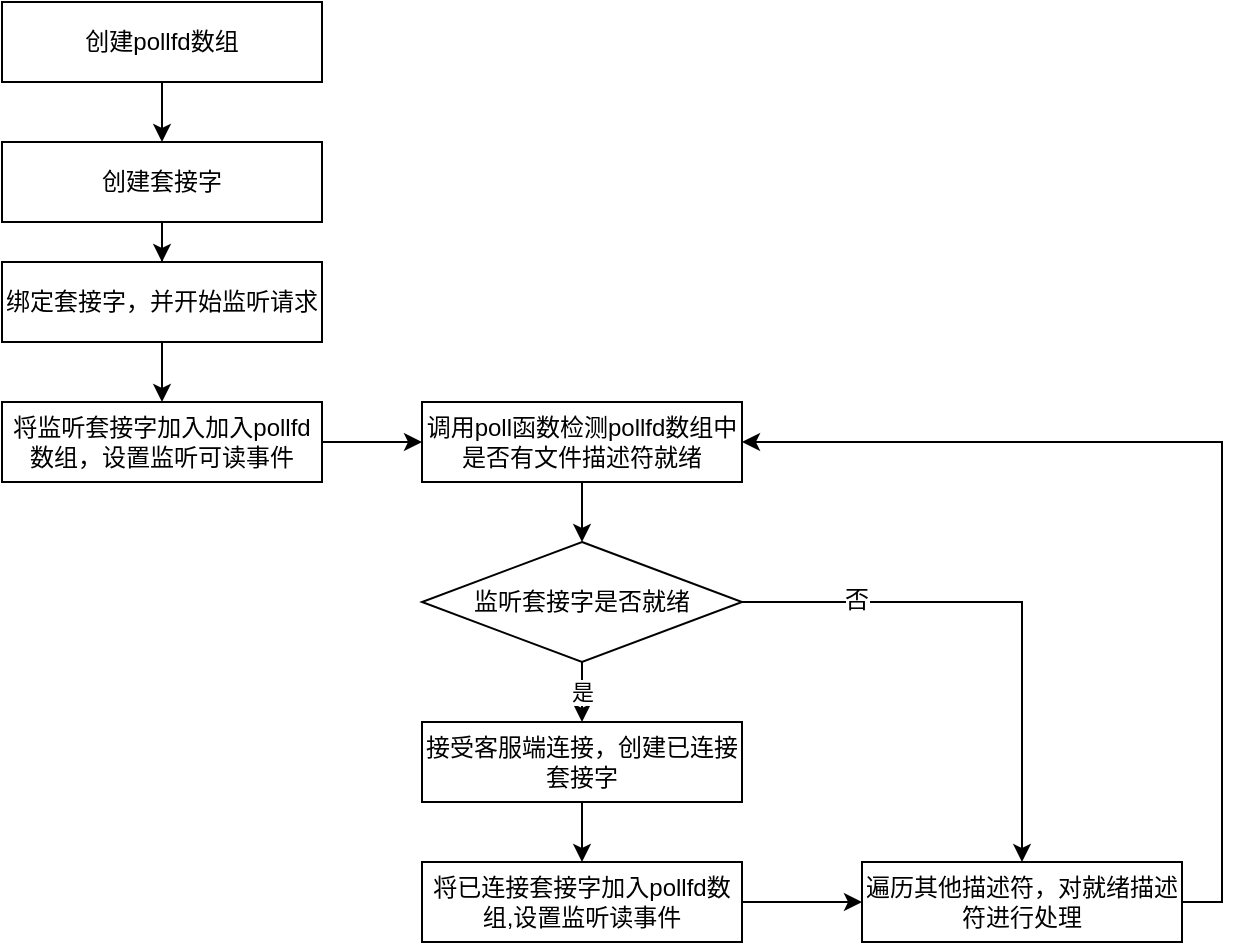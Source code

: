 <mxfile version="12.2.4" pages="1"><diagram id="rQfEshCaKaeE3UY0rzLL" name="Page-1"><mxGraphModel dx="865" dy="550" grid="1" gridSize="10" guides="1" tooltips="1" connect="1" arrows="1" fold="1" page="1" pageScale="1" pageWidth="827" pageHeight="1169" math="0" shadow="0"><root><mxCell id="0"/><mxCell id="1" parent="0"/><mxCell id="12" style="edgeStyle=orthogonalEdgeStyle;rounded=0;orthogonalLoop=1;jettySize=auto;html=1;exitX=0.5;exitY=1;exitDx=0;exitDy=0;" parent="1" source="2" target="4" edge="1"><mxGeometry relative="1" as="geometry"/></mxCell><mxCell id="2" value="创建套接字" style="rounded=0;whiteSpace=wrap;html=1;" parent="1" vertex="1"><mxGeometry x="70" y="110" width="160" height="40" as="geometry"/></mxCell><mxCell id="21" style="edgeStyle=orthogonalEdgeStyle;rounded=0;orthogonalLoop=1;jettySize=auto;html=1;exitX=1;exitY=0.5;exitDx=0;exitDy=0;entryX=1;entryY=0.5;entryDx=0;entryDy=0;" parent="1" source="3" target="8" edge="1"><mxGeometry relative="1" as="geometry"/></mxCell><mxCell id="3" value="遍历其他描述符，对就绪描述符进行处理" style="rounded=0;whiteSpace=wrap;html=1;" parent="1" vertex="1"><mxGeometry x="500" y="470" width="160" height="40" as="geometry"/></mxCell><mxCell id="13" style="edgeStyle=orthogonalEdgeStyle;rounded=0;orthogonalLoop=1;jettySize=auto;html=1;exitX=0.5;exitY=1;exitDx=0;exitDy=0;entryX=0.5;entryY=0;entryDx=0;entryDy=0;" parent="1" source="4" edge="1"><mxGeometry relative="1" as="geometry"><mxPoint x="150" y="180" as="targetPoint"/></mxGeometry></mxCell><mxCell id="25" style="edgeStyle=orthogonalEdgeStyle;rounded=0;orthogonalLoop=1;jettySize=auto;html=1;" parent="1" source="4" target="6" edge="1"><mxGeometry relative="1" as="geometry"/></mxCell><mxCell id="4" value="绑定套接字，并开始监听请求" style="rounded=0;whiteSpace=wrap;html=1;" parent="1" vertex="1"><mxGeometry x="70" y="170" width="160" height="40" as="geometry"/></mxCell><mxCell id="18" style="edgeStyle=orthogonalEdgeStyle;rounded=0;orthogonalLoop=1;jettySize=auto;html=1;exitX=0.5;exitY=1;exitDx=0;exitDy=0;" parent="1" source="5" target="11" edge="1"><mxGeometry relative="1" as="geometry"/></mxCell><mxCell id="5" value="接受客服端连接，创建已连接套接字" style="rounded=0;whiteSpace=wrap;html=1;" parent="1" vertex="1"><mxGeometry x="280" y="400" width="160" height="40" as="geometry"/></mxCell><mxCell id="15" style="edgeStyle=orthogonalEdgeStyle;rounded=0;orthogonalLoop=1;jettySize=auto;html=1;exitX=1;exitY=0.5;exitDx=0;exitDy=0;entryX=0;entryY=0.5;entryDx=0;entryDy=0;" parent="1" source="6" target="8" edge="1"><mxGeometry relative="1" as="geometry"/></mxCell><mxCell id="6" value="将监听套接字加入加入pollfd数组，设置监听可读事件" style="rounded=0;whiteSpace=wrap;html=1;" parent="1" vertex="1"><mxGeometry x="70" y="240" width="160" height="40" as="geometry"/></mxCell><mxCell id="16" style="edgeStyle=orthogonalEdgeStyle;rounded=0;orthogonalLoop=1;jettySize=auto;html=1;exitX=0.5;exitY=1;exitDx=0;exitDy=0;entryX=0.5;entryY=0;entryDx=0;entryDy=0;" parent="1" source="8" target="9" edge="1"><mxGeometry relative="1" as="geometry"/></mxCell><mxCell id="8" value="调用poll函数检测pollfd数组中是否有文件描述符就绪" style="rounded=0;whiteSpace=wrap;html=1;" parent="1" vertex="1"><mxGeometry x="280" y="240" width="160" height="40" as="geometry"/></mxCell><mxCell id="17" value="是" style="edgeStyle=orthogonalEdgeStyle;rounded=0;orthogonalLoop=1;jettySize=auto;html=1;exitX=0.5;exitY=1;exitDx=0;exitDy=0;" parent="1" source="9" target="5" edge="1"><mxGeometry relative="1" as="geometry"/></mxCell><mxCell id="20" style="edgeStyle=orthogonalEdgeStyle;rounded=0;orthogonalLoop=1;jettySize=auto;html=1;exitX=1;exitY=0.5;exitDx=0;exitDy=0;" parent="1" source="9" target="3" edge="1"><mxGeometry relative="1" as="geometry"/></mxCell><mxCell id="22" value="否" style="text;html=1;resizable=0;points=[];align=center;verticalAlign=middle;labelBackgroundColor=#ffffff;" parent="20" vertex="1" connectable="0"><mxGeometry x="-0.578" y="1" relative="1" as="geometry"><mxPoint as="offset"/></mxGeometry></mxCell><mxCell id="9" value="监听套接字是否就绪" style="rhombus;whiteSpace=wrap;html=1;" parent="1" vertex="1"><mxGeometry x="280" y="310" width="160" height="60" as="geometry"/></mxCell><mxCell id="19" style="edgeStyle=orthogonalEdgeStyle;rounded=0;orthogonalLoop=1;jettySize=auto;html=1;exitX=1;exitY=0.5;exitDx=0;exitDy=0;" parent="1" source="11" target="3" edge="1"><mxGeometry relative="1" as="geometry"/></mxCell><mxCell id="11" value="将已连接套接字加入pollfd数组,设置监听读事件" style="rounded=0;whiteSpace=wrap;html=1;" parent="1" vertex="1"><mxGeometry x="280" y="470" width="160" height="40" as="geometry"/></mxCell><mxCell id="24" style="edgeStyle=orthogonalEdgeStyle;rounded=0;orthogonalLoop=1;jettySize=auto;html=1;exitX=0.5;exitY=1;exitDx=0;exitDy=0;" parent="1" source="23" target="2" edge="1"><mxGeometry relative="1" as="geometry"/></mxCell><mxCell id="23" value="创建pollfd数组" style="rounded=0;whiteSpace=wrap;html=1;" parent="1" vertex="1"><mxGeometry x="70" y="40" width="160" height="40" as="geometry"/></mxCell></root></mxGraphModel></diagram></mxfile>